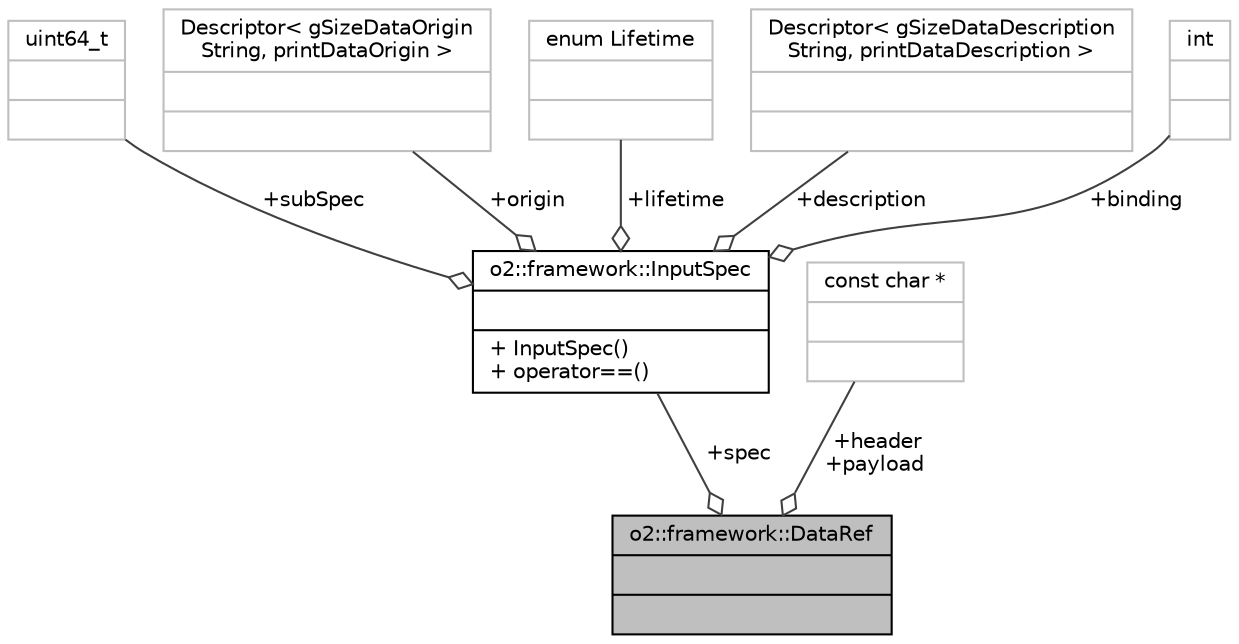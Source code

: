 digraph "o2::framework::DataRef"
{
 // INTERACTIVE_SVG=YES
  bgcolor="transparent";
  edge [fontname="Helvetica",fontsize="10",labelfontname="Helvetica",labelfontsize="10"];
  node [fontname="Helvetica",fontsize="10",shape=record];
  Node1 [label="{o2::framework::DataRef\n||}",height=0.2,width=0.4,color="black", fillcolor="grey75", style="filled" fontcolor="black"];
  Node2 -> Node1 [color="grey25",fontsize="10",style="solid",label=" +spec" ,arrowhead="odiamond",fontname="Helvetica"];
  Node2 [label="{o2::framework::InputSpec\n||+ InputSpec()\l+ operator==()\l}",height=0.2,width=0.4,color="black",URL="$da/d96/structo2_1_1framework_1_1InputSpec.html"];
  Node3 -> Node2 [color="grey25",fontsize="10",style="solid",label=" +subSpec" ,arrowhead="odiamond",fontname="Helvetica"];
  Node3 [label="{uint64_t\n||}",height=0.2,width=0.4,color="grey75"];
  Node4 -> Node2 [color="grey25",fontsize="10",style="solid",label=" +origin" ,arrowhead="odiamond",fontname="Helvetica"];
  Node4 [label="{Descriptor\< gSizeDataOrigin\lString, printDataOrigin \>\n||}",height=0.2,width=0.4,color="grey75"];
  Node5 -> Node2 [color="grey25",fontsize="10",style="solid",label=" +lifetime" ,arrowhead="odiamond",fontname="Helvetica"];
  Node5 [label="{enum Lifetime\n||}",height=0.2,width=0.4,color="grey75"];
  Node6 -> Node2 [color="grey25",fontsize="10",style="solid",label=" +description" ,arrowhead="odiamond",fontname="Helvetica"];
  Node6 [label="{Descriptor\< gSizeDataDescription\lString, printDataDescription \>\n||}",height=0.2,width=0.4,color="grey75"];
  Node7 -> Node2 [color="grey25",fontsize="10",style="solid",label=" +binding" ,arrowhead="odiamond",fontname="Helvetica"];
  Node7 [label="{int\n||}",height=0.2,width=0.4,color="grey75"];
  Node8 -> Node1 [color="grey25",fontsize="10",style="solid",label=" +header\n+payload" ,arrowhead="odiamond",fontname="Helvetica"];
  Node8 [label="{const char *\n||}",height=0.2,width=0.4,color="grey75"];
}
